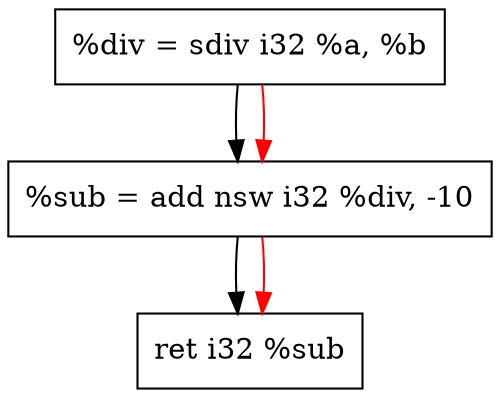 digraph "CDFG for'func' function" {
	Node0x556da2d33410[shape=record, label="  %div = sdiv i32 %a, %b"];
	Node0x556da2d33ac0[shape=record, label="  %sub = add nsw i32 %div, -10"];
	Node0x556da2d33398[shape=record, label="  ret i32 %sub"];
	Node0x556da2d33410 -> Node0x556da2d33ac0
	Node0x556da2d33ac0 -> Node0x556da2d33398
edge [color=red]
	Node0x556da2d33410 -> Node0x556da2d33ac0
	Node0x556da2d33ac0 -> Node0x556da2d33398
}
